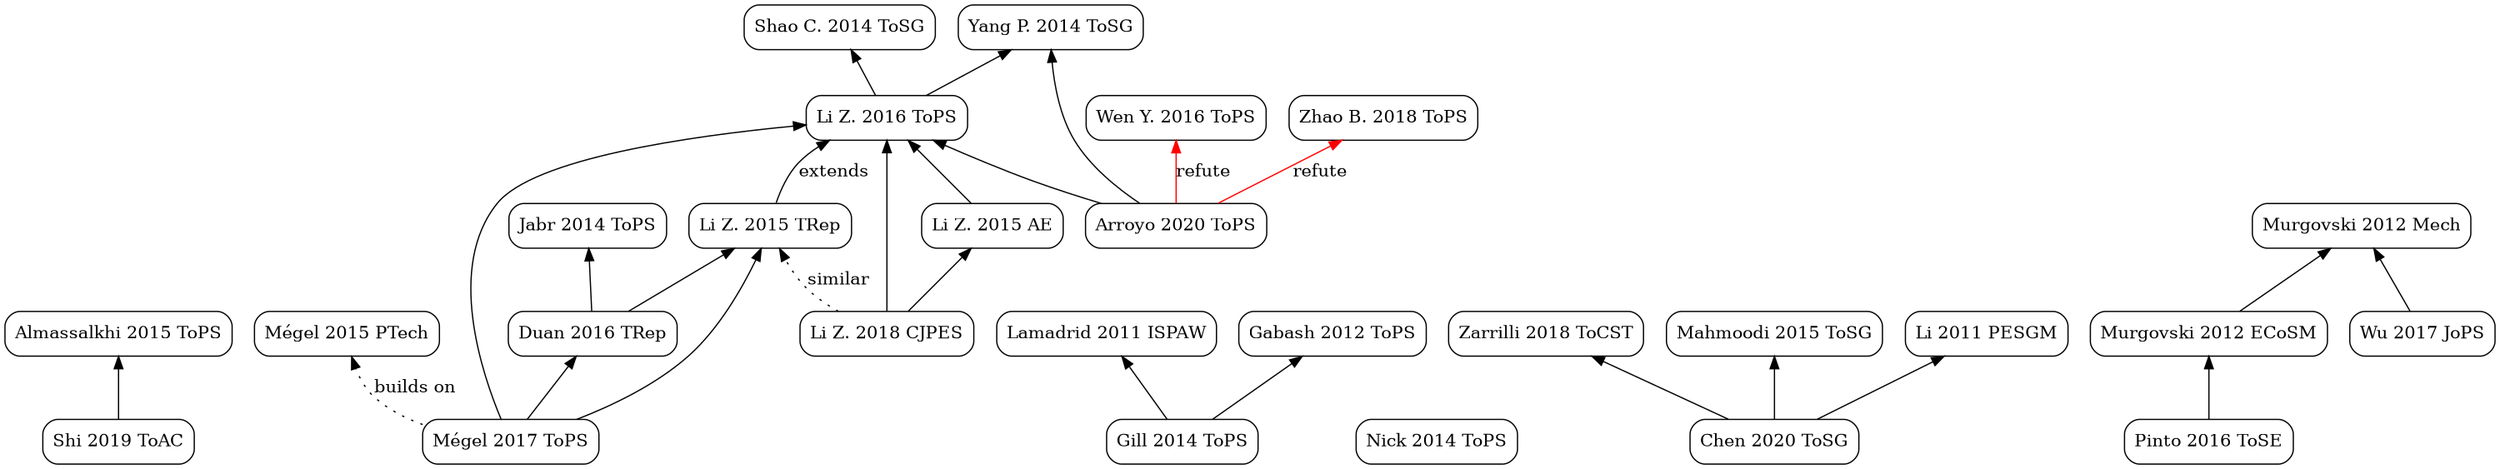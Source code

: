 digraph Citations {
  rankdir=BT
  size ="20,20"; // 20 inches gives 1920 px
  node [shape=box, style=rounded]

  "Shi 2019 ToAC" -> "Almassalkhi 2015 ToPS"
  "Mégel 2015 PTech"

  "Gill 2014 ToPS" -> {"Lamadrid 2011 ISPAW" "Gabash 2012 ToPS"}

  "Nick 2014 ToPS"

  "Chen 2020 ToSG" -> {"Zarrilli 2018 ToCST" "Mahmoodi 2015 ToSG" "Li 2011 PESGM"}

  /* Li Z. legacy */
  "Li Z. 2016 ToPS" -> {"Yang P. 2014 ToSG" "Shao C. 2014 ToSG"}
  "Mégel 2017 ToPS" -> {"Li Z. 2016 ToPS" "Li Z. 2015 TRep" "Duan 2016 TRep"}
  "Mégel 2017 ToPS" -> "Mégel 2015 PTech" [label="builds on", style=dotted]
  /*"Duan 2018 ToII" -> {"Li Z. 2016 ToPS" "Duan 2016 TRep"}*/
  "Duan 2016 TRep" -> {"Li Z. 2015 TRep" "Jabr 2014 ToPS"} /*"Li Z. 2016 ToPS"*/
  "Li Z. 2015 TRep" -> "Li Z. 2016 ToPS" [label="extends"]
  "Li Z. 2015 AE" -> "Li Z. 2016 ToPS"
  "Li Z. 2018 CJPES" -> {"Li Z. 2016 ToPS" "Li Z. 2015 AE"}
  "Li Z. 2018 CJPES" -> "Li Z. 2015 TRep" [label="similar", style=dotted]
  "Arroyo 2020 ToPS" -> {"Yang P. 2014 ToSG" "Li Z. 2016 ToPS"}
  "Arroyo 2020 ToPS" -> {"Wen Y. 2016 ToPS" "Zhao B. 2018 ToPS"} [label="refute",color=red]

  /* Murgovski legacy*/
  "Pinto 2016 ToSE" -> "Murgovski 2012 ECoSM" -> "Murgovski 2012 Mech"
  "Wu 2017 JoPS" -> "Murgovski 2012 Mech"
}
